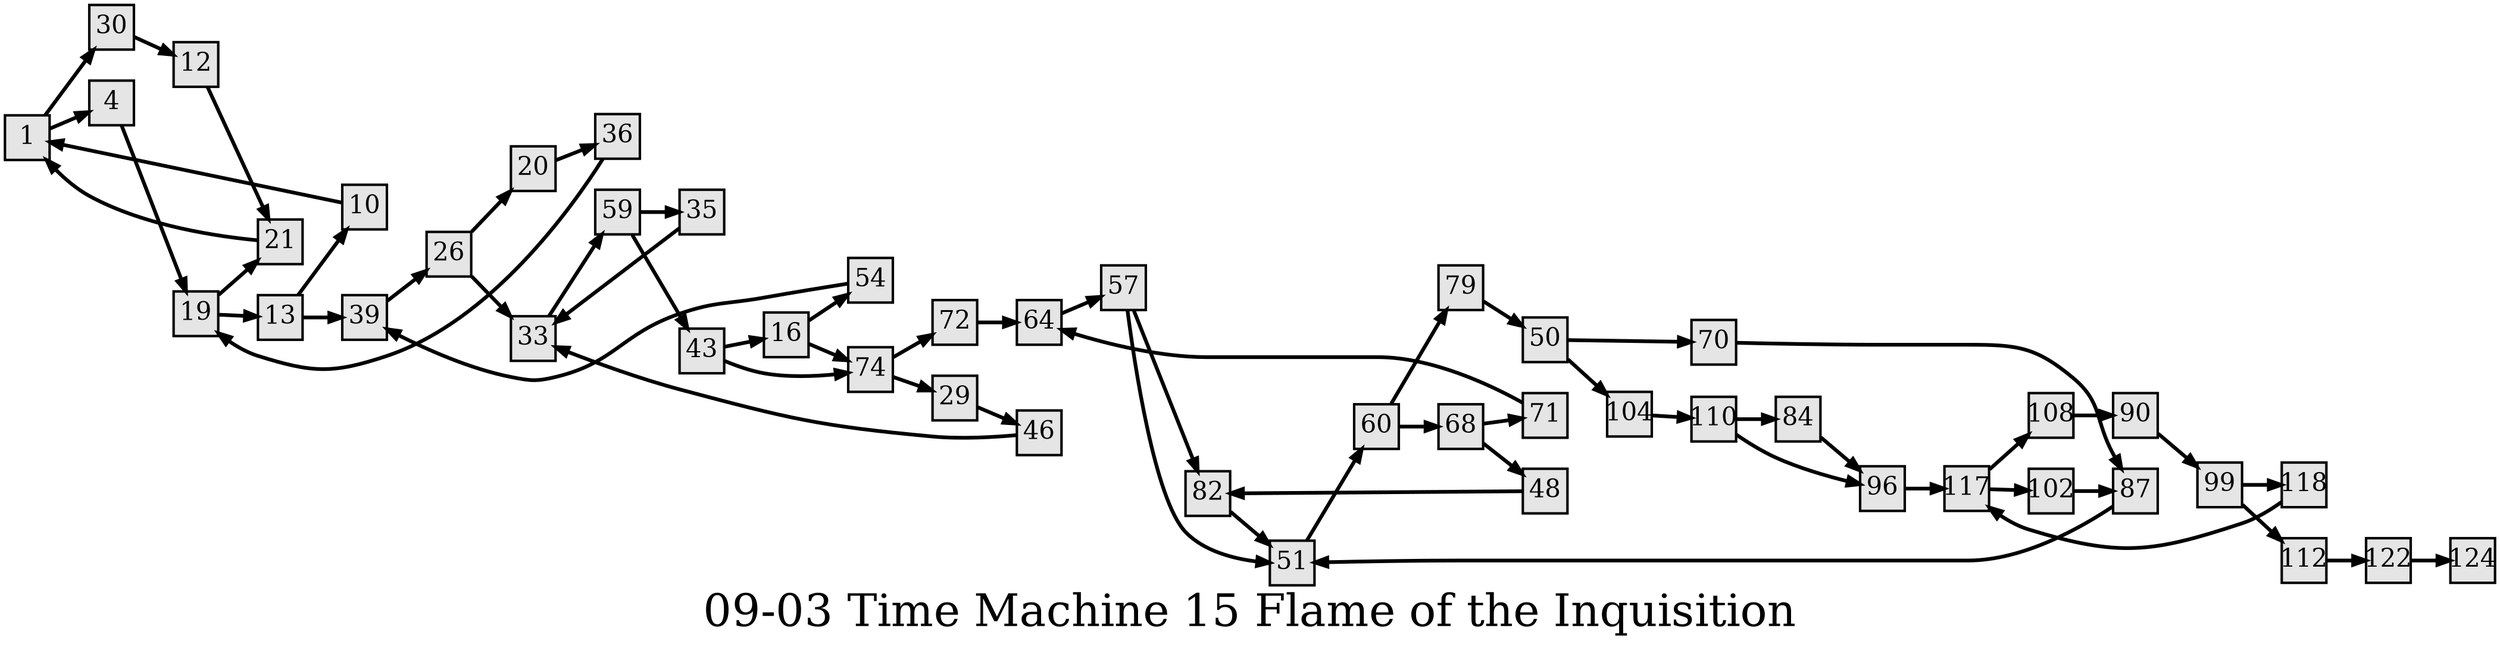 digraph g{
  graph [ label="09-03 Time Machine 15 Flame of the Inquisition" rankdir=LR, ordering=out, fontsize=36, nodesep="0.35", ranksep="0.45"];
  node  [shape=rect, penwidth=2, fontsize=20, style=filled, fillcolor=grey90, margin="0,0", labelfloat=true, regular=true, fixedsize=true];
  edge  [labelfloat=true, penwidth=3, fontsize=12];
  // ---;
  // group  : Katz;
  // id     :;
  // gbid   :;
  // series :;
  // title  :;
  // author :;
  // credit:;
  // - name : Juliet Way-Henthorne;
  // role : encoder;
  // date : 2017-08-25;
  // - name : Jeremy Douglass;
  // role : editor;
  // date : 2017-10-19;
  // render:;
  // - name   : small;
  // styles : gvStyles-small.txt;
  // engine : dot;
  // comment: >;
  
  // ---;
  
  // From | To | Label;
  
  1 -> 30;
  1 -> 4;
  4 -> 19;
  10 -> 1;
  12 -> 21;
  13 -> 10;
  13 -> 39;
  16 -> 54;
  16 -> 74;
  19 -> 13;
  19 -> 21;
  20 -> 36;
  21 -> 1;
  26 -> 20;
  26 -> 33;
  29 -> 46;
  30 -> 12;
  33 -> 59;
  35 -> 33;
  36 -> 19;
  39 -> 26;
  43 -> 16;
  43 -> 74;
  46 -> 33;
  48 -> 82;
  50 -> 70;
  50 -> 104;
  51 -> 60;
  54 -> 39;
  57 -> 82;
  57 -> 51;
  59 -> 35;
  59 -> 43;
  60 -> 79;
  60 -> 68;
  64 -> 57;
  68 -> 71;
  68 -> 48;
  70 -> 87;
  71 -> 64;
  72 -> 64;
  74 -> 72;
  74 -> 29;
  79 -> 50;
  82 -> 51;
  84 -> 96;
  87 -> 51;
  90 -> 99;
  96 -> 117;
  99 -> 118;
  99 -> 112;
  102 -> 87;
  104 -> 110;
  108 -> 90;
  110 -> 84;
  110 -> 96;
  112 -> 122;
  117 -> 108;
  117 -> 102;
  118 -> 117;
  122 -> 124;
}

